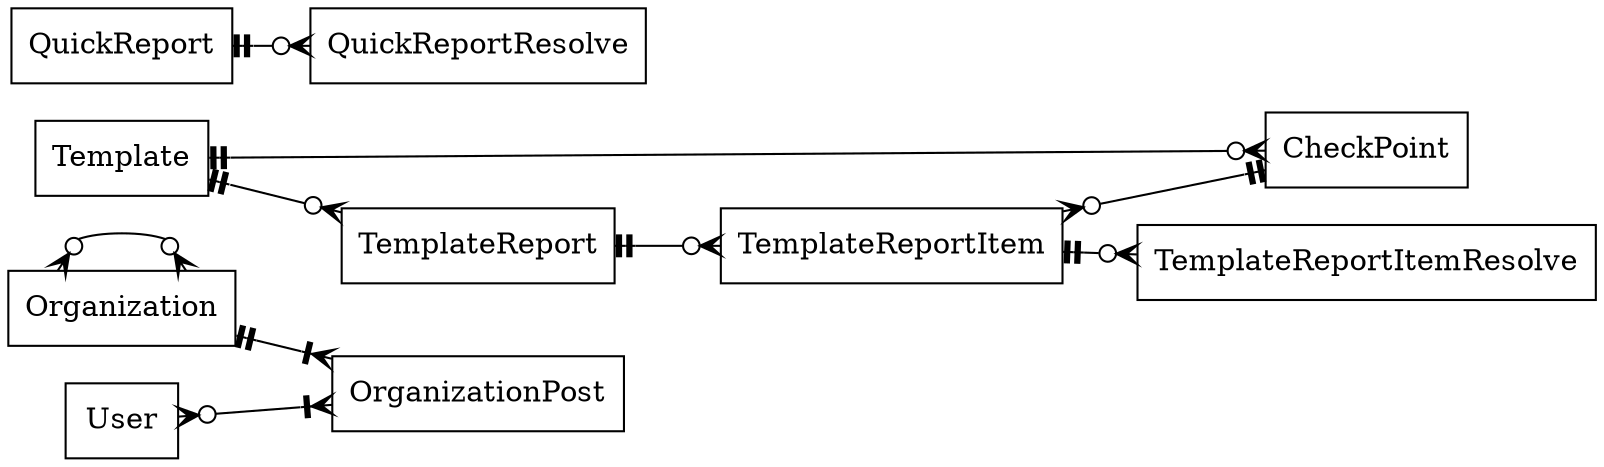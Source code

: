 digraph G 
{
	graph [rankdir=LR] 
	node [shape=box] 
    #Organization -> Post [arrowhead=crow label="有"]
    #Post -> User [arrowhead=crow label="属于"]
    #User-> Post [arrowhead=crow label="担任"]
    #Organization -> User[arrowhead=crow label="拥有"]
    #User->Organization [arrowhead=crow label="属于"]

    Organization -> OrganizationPost[arrowtail=teetee arrowhead=crowtee dir="both"]
    Organization -> Organization 	[arrowtail=crowodot arrowhead=crowodot dir="both"] 
    User  		 -> OrganizationPost[arrowtail=crowodot arrowhead=crowtee dir="both"]

    Template -> CheckPoint[arrowtail=teetee arrowhead=crowodot dir="both"]

    QuickReport->QuickReportResolve[arrowtail=teetee arrowhead=crowodot dir="both"]

    TemplateReport 		-> TemplateReportItem[arrowtail=teetee arrowhead=crowodot dir="both"]
    TemplateReportItem  -> TemplateReportItemResolve[arrowtail=teetee arrowhead=crowodot dir="both"]
    Template 			-> TemplateReport[arrowtail=teetee arrowhead=crowodot dir="both"]
    TemplateReportItem 	-> CheckPoint[arrowtail=crowodot arrowhead=teetee dir="both"]

}